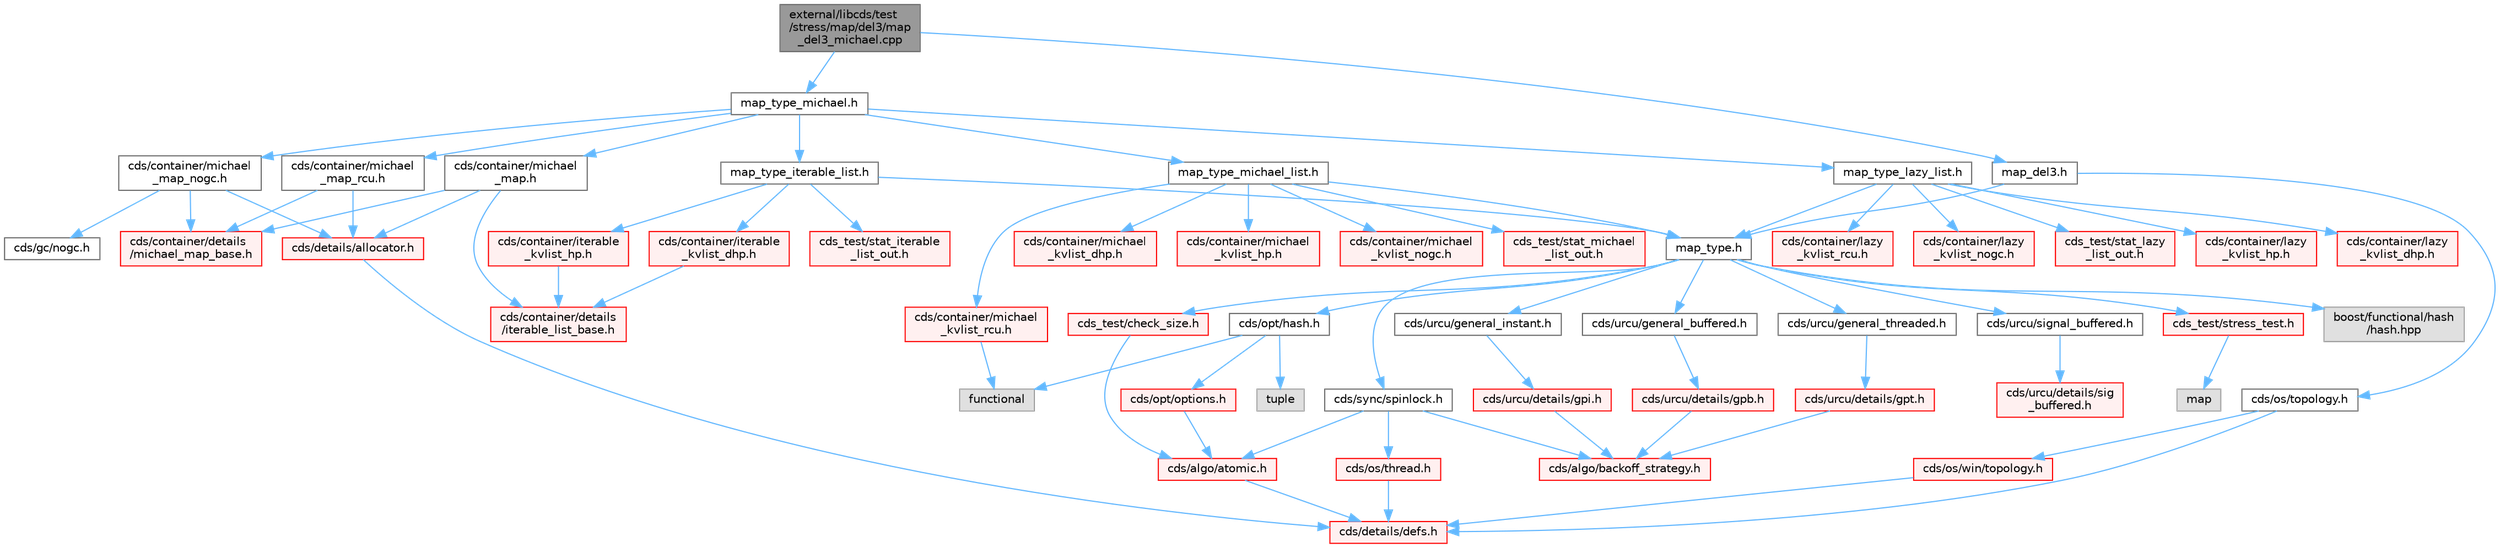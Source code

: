 digraph "external/libcds/test/stress/map/del3/map_del3_michael.cpp"
{
 // LATEX_PDF_SIZE
  bgcolor="transparent";
  edge [fontname=Helvetica,fontsize=10,labelfontname=Helvetica,labelfontsize=10];
  node [fontname=Helvetica,fontsize=10,shape=box,height=0.2,width=0.4];
  Node1 [id="Node000001",label="external/libcds/test\l/stress/map/del3/map\l_del3_michael.cpp",height=0.2,width=0.4,color="gray40", fillcolor="grey60", style="filled", fontcolor="black",tooltip=" "];
  Node1 -> Node2 [id="edge1_Node000001_Node000002",color="steelblue1",style="solid",tooltip=" "];
  Node2 [id="Node000002",label="map_del3.h",height=0.2,width=0.4,color="grey40", fillcolor="white", style="filled",URL="$map__del3_8h.html",tooltip=" "];
  Node2 -> Node3 [id="edge2_Node000002_Node000003",color="steelblue1",style="solid",tooltip=" "];
  Node3 [id="Node000003",label="map_type.h",height=0.2,width=0.4,color="grey40", fillcolor="white", style="filled",URL="$map__type_8h.html",tooltip=" "];
  Node3 -> Node4 [id="edge3_Node000003_Node000004",color="steelblue1",style="solid",tooltip=" "];
  Node4 [id="Node000004",label="cds/urcu/general_instant.h",height=0.2,width=0.4,color="grey40", fillcolor="white", style="filled",URL="$general__instant_8h.html",tooltip=" "];
  Node4 -> Node5 [id="edge4_Node000004_Node000005",color="steelblue1",style="solid",tooltip=" "];
  Node5 [id="Node000005",label="cds/urcu/details/gpi.h",height=0.2,width=0.4,color="red", fillcolor="#FFF0F0", style="filled",URL="$gpi_8h.html",tooltip=" "];
  Node5 -> Node55 [id="edge5_Node000005_Node000055",color="steelblue1",style="solid",tooltip=" "];
  Node55 [id="Node000055",label="cds/algo/backoff_strategy.h",height=0.2,width=0.4,color="red", fillcolor="#FFF0F0", style="filled",URL="$backoff__strategy_8h.html",tooltip=" "];
  Node3 -> Node59 [id="edge6_Node000003_Node000059",color="steelblue1",style="solid",tooltip=" "];
  Node59 [id="Node000059",label="cds/urcu/general_buffered.h",height=0.2,width=0.4,color="grey40", fillcolor="white", style="filled",URL="$general__buffered_8h.html",tooltip=" "];
  Node59 -> Node60 [id="edge7_Node000059_Node000060",color="steelblue1",style="solid",tooltip=" "];
  Node60 [id="Node000060",label="cds/urcu/details/gpb.h",height=0.2,width=0.4,color="red", fillcolor="#FFF0F0", style="filled",URL="$gpb_8h.html",tooltip=" "];
  Node60 -> Node55 [id="edge8_Node000060_Node000055",color="steelblue1",style="solid",tooltip=" "];
  Node3 -> Node73 [id="edge9_Node000003_Node000073",color="steelblue1",style="solid",tooltip=" "];
  Node73 [id="Node000073",label="cds/urcu/general_threaded.h",height=0.2,width=0.4,color="grey40", fillcolor="white", style="filled",URL="$general__threaded_8h.html",tooltip=" "];
  Node73 -> Node74 [id="edge10_Node000073_Node000074",color="steelblue1",style="solid",tooltip=" "];
  Node74 [id="Node000074",label="cds/urcu/details/gpt.h",height=0.2,width=0.4,color="red", fillcolor="#FFF0F0", style="filled",URL="$gpt_8h.html",tooltip=" "];
  Node74 -> Node55 [id="edge11_Node000074_Node000055",color="steelblue1",style="solid",tooltip=" "];
  Node3 -> Node77 [id="edge12_Node000003_Node000077",color="steelblue1",style="solid",tooltip=" "];
  Node77 [id="Node000077",label="cds/urcu/signal_buffered.h",height=0.2,width=0.4,color="grey40", fillcolor="white", style="filled",URL="$signal__buffered_8h.html",tooltip=" "];
  Node77 -> Node78 [id="edge13_Node000077_Node000078",color="steelblue1",style="solid",tooltip=" "];
  Node78 [id="Node000078",label="cds/urcu/details/sig\l_buffered.h",height=0.2,width=0.4,color="red", fillcolor="#FFF0F0", style="filled",URL="$sig__buffered_8h.html",tooltip=" "];
  Node3 -> Node80 [id="edge14_Node000003_Node000080",color="steelblue1",style="solid",tooltip=" "];
  Node80 [id="Node000080",label="cds/sync/spinlock.h",height=0.2,width=0.4,color="grey40", fillcolor="white", style="filled",URL="$sync_2spinlock_8h.html",tooltip=" "];
  Node80 -> Node10 [id="edge15_Node000080_Node000010",color="steelblue1",style="solid",tooltip=" "];
  Node10 [id="Node000010",label="cds/algo/atomic.h",height=0.2,width=0.4,color="red", fillcolor="#FFF0F0", style="filled",URL="$external_2libcds_2cds_2algo_2atomic_8h.html",tooltip=" "];
  Node10 -> Node11 [id="edge16_Node000010_Node000011",color="steelblue1",style="solid",tooltip=" "];
  Node11 [id="Node000011",label="cds/details/defs.h",height=0.2,width=0.4,color="red", fillcolor="#FFF0F0", style="filled",URL="$details_2defs_8h.html",tooltip=" "];
  Node80 -> Node44 [id="edge17_Node000080_Node000044",color="steelblue1",style="solid",tooltip=" "];
  Node44 [id="Node000044",label="cds/os/thread.h",height=0.2,width=0.4,color="red", fillcolor="#FFF0F0", style="filled",URL="$cds_2os_2thread_8h.html",tooltip=" "];
  Node44 -> Node11 [id="edge18_Node000044_Node000011",color="steelblue1",style="solid",tooltip=" "];
  Node80 -> Node55 [id="edge19_Node000080_Node000055",color="steelblue1",style="solid",tooltip=" "];
  Node3 -> Node81 [id="edge20_Node000003_Node000081",color="steelblue1",style="solid",tooltip=" "];
  Node81 [id="Node000081",label="cds/opt/hash.h",height=0.2,width=0.4,color="grey40", fillcolor="white", style="filled",URL="$external_2libcds_2cds_2opt_2hash_8h.html",tooltip=" "];
  Node81 -> Node82 [id="edge21_Node000081_Node000082",color="steelblue1",style="solid",tooltip=" "];
  Node82 [id="Node000082",label="tuple",height=0.2,width=0.4,color="grey60", fillcolor="#E0E0E0", style="filled",tooltip=" "];
  Node81 -> Node83 [id="edge22_Node000081_Node000083",color="steelblue1",style="solid",tooltip=" "];
  Node83 [id="Node000083",label="functional",height=0.2,width=0.4,color="grey60", fillcolor="#E0E0E0", style="filled",tooltip=" "];
  Node81 -> Node67 [id="edge23_Node000081_Node000067",color="steelblue1",style="solid",tooltip=" "];
  Node67 [id="Node000067",label="cds/opt/options.h",height=0.2,width=0.4,color="red", fillcolor="#FFF0F0", style="filled",URL="$opt_2options_8h.html",tooltip=" "];
  Node67 -> Node10 [id="edge24_Node000067_Node000010",color="steelblue1",style="solid",tooltip=" "];
  Node3 -> Node84 [id="edge25_Node000003_Node000084",color="steelblue1",style="solid",tooltip=" "];
  Node84 [id="Node000084",label="boost/functional/hash\l/hash.hpp",height=0.2,width=0.4,color="grey60", fillcolor="#E0E0E0", style="filled",tooltip=" "];
  Node3 -> Node85 [id="edge26_Node000003_Node000085",color="steelblue1",style="solid",tooltip=" "];
  Node85 [id="Node000085",label="cds_test/stress_test.h",height=0.2,width=0.4,color="red", fillcolor="#FFF0F0", style="filled",URL="$stress__test_8h.html",tooltip=" "];
  Node85 -> Node86 [id="edge27_Node000085_Node000086",color="steelblue1",style="solid",tooltip=" "];
  Node86 [id="Node000086",label="map",height=0.2,width=0.4,color="grey60", fillcolor="#E0E0E0", style="filled",tooltip=" "];
  Node3 -> Node96 [id="edge28_Node000003_Node000096",color="steelblue1",style="solid",tooltip=" "];
  Node96 [id="Node000096",label="cds_test/check_size.h",height=0.2,width=0.4,color="red", fillcolor="#FFF0F0", style="filled",URL="$check__size_8h.html",tooltip=" "];
  Node96 -> Node10 [id="edge29_Node000096_Node000010",color="steelblue1",style="solid",tooltip=" "];
  Node2 -> Node97 [id="edge30_Node000002_Node000097",color="steelblue1",style="solid",tooltip=" "];
  Node97 [id="Node000097",label="cds/os/topology.h",height=0.2,width=0.4,color="grey40", fillcolor="white", style="filled",URL="$topology_8h.html",tooltip=" "];
  Node97 -> Node11 [id="edge31_Node000097_Node000011",color="steelblue1",style="solid",tooltip=" "];
  Node97 -> Node98 [id="edge32_Node000097_Node000098",color="steelblue1",style="solid",tooltip=" "];
  Node98 [id="Node000098",label="cds/os/win/topology.h",height=0.2,width=0.4,color="red", fillcolor="#FFF0F0", style="filled",URL="$win_2topology_8h.html",tooltip=" "];
  Node98 -> Node11 [id="edge33_Node000098_Node000011",color="steelblue1",style="solid",tooltip=" "];
  Node1 -> Node99 [id="edge34_Node000001_Node000099",color="steelblue1",style="solid",tooltip=" "];
  Node99 [id="Node000099",label="map_type_michael.h",height=0.2,width=0.4,color="grey40", fillcolor="white", style="filled",URL="$map__type__michael_8h.html",tooltip=" "];
  Node99 -> Node100 [id="edge35_Node000099_Node000100",color="steelblue1",style="solid",tooltip=" "];
  Node100 [id="Node000100",label="map_type_michael_list.h",height=0.2,width=0.4,color="grey40", fillcolor="white", style="filled",URL="$map__type__michael__list_8h.html",tooltip=" "];
  Node100 -> Node3 [id="edge36_Node000100_Node000003",color="steelblue1",style="solid",tooltip=" "];
  Node100 -> Node101 [id="edge37_Node000100_Node000101",color="steelblue1",style="solid",tooltip=" "];
  Node101 [id="Node000101",label="cds/container/michael\l_kvlist_hp.h",height=0.2,width=0.4,color="red", fillcolor="#FFF0F0", style="filled",URL="$michael__kvlist__hp_8h.html",tooltip=" "];
  Node100 -> Node113 [id="edge38_Node000100_Node000113",color="steelblue1",style="solid",tooltip=" "];
  Node113 [id="Node000113",label="cds/container/michael\l_kvlist_dhp.h",height=0.2,width=0.4,color="red", fillcolor="#FFF0F0", style="filled",URL="$michael__kvlist__dhp_8h.html",tooltip=" "];
  Node100 -> Node118 [id="edge39_Node000100_Node000118",color="steelblue1",style="solid",tooltip=" "];
  Node118 [id="Node000118",label="cds/container/michael\l_kvlist_rcu.h",height=0.2,width=0.4,color="red", fillcolor="#FFF0F0", style="filled",URL="$michael__kvlist__rcu_8h.html",tooltip=" "];
  Node118 -> Node83 [id="edge40_Node000118_Node000083",color="steelblue1",style="solid",tooltip=" "];
  Node100 -> Node124 [id="edge41_Node000100_Node000124",color="steelblue1",style="solid",tooltip=" "];
  Node124 [id="Node000124",label="cds/container/michael\l_kvlist_nogc.h",height=0.2,width=0.4,color="red", fillcolor="#FFF0F0", style="filled",URL="$michael__kvlist__nogc_8h.html",tooltip=" "];
  Node100 -> Node127 [id="edge42_Node000100_Node000127",color="steelblue1",style="solid",tooltip=" "];
  Node127 [id="Node000127",label="cds_test/stat_michael\l_list_out.h",height=0.2,width=0.4,color="red", fillcolor="#FFF0F0", style="filled",URL="$stat__michael__list__out_8h.html",tooltip=" "];
  Node99 -> Node128 [id="edge43_Node000099_Node000128",color="steelblue1",style="solid",tooltip=" "];
  Node128 [id="Node000128",label="map_type_lazy_list.h",height=0.2,width=0.4,color="grey40", fillcolor="white", style="filled",URL="$map__type__lazy__list_8h.html",tooltip=" "];
  Node128 -> Node3 [id="edge44_Node000128_Node000003",color="steelblue1",style="solid",tooltip=" "];
  Node128 -> Node129 [id="edge45_Node000128_Node000129",color="steelblue1",style="solid",tooltip=" "];
  Node129 [id="Node000129",label="cds/container/lazy\l_kvlist_hp.h",height=0.2,width=0.4,color="red", fillcolor="#FFF0F0", style="filled",URL="$lazy__kvlist__hp_8h.html",tooltip=" "];
  Node128 -> Node136 [id="edge46_Node000128_Node000136",color="steelblue1",style="solid",tooltip=" "];
  Node136 [id="Node000136",label="cds/container/lazy\l_kvlist_dhp.h",height=0.2,width=0.4,color="red", fillcolor="#FFF0F0", style="filled",URL="$lazy__kvlist__dhp_8h.html",tooltip=" "];
  Node128 -> Node138 [id="edge47_Node000128_Node000138",color="steelblue1",style="solid",tooltip=" "];
  Node138 [id="Node000138",label="cds/container/lazy\l_kvlist_rcu.h",height=0.2,width=0.4,color="red", fillcolor="#FFF0F0", style="filled",URL="$lazy__kvlist__rcu_8h.html",tooltip=" "];
  Node128 -> Node140 [id="edge48_Node000128_Node000140",color="steelblue1",style="solid",tooltip=" "];
  Node140 [id="Node000140",label="cds/container/lazy\l_kvlist_nogc.h",height=0.2,width=0.4,color="red", fillcolor="#FFF0F0", style="filled",URL="$lazy__kvlist__nogc_8h.html",tooltip=" "];
  Node128 -> Node142 [id="edge49_Node000128_Node000142",color="steelblue1",style="solid",tooltip=" "];
  Node142 [id="Node000142",label="cds_test/stat_lazy\l_list_out.h",height=0.2,width=0.4,color="red", fillcolor="#FFF0F0", style="filled",URL="$stat__lazy__list__out_8h.html",tooltip=" "];
  Node99 -> Node143 [id="edge50_Node000099_Node000143",color="steelblue1",style="solid",tooltip=" "];
  Node143 [id="Node000143",label="map_type_iterable_list.h",height=0.2,width=0.4,color="grey40", fillcolor="white", style="filled",URL="$map__type__iterable__list_8h.html",tooltip=" "];
  Node143 -> Node3 [id="edge51_Node000143_Node000003",color="steelblue1",style="solid",tooltip=" "];
  Node143 -> Node144 [id="edge52_Node000143_Node000144",color="steelblue1",style="solid",tooltip=" "];
  Node144 [id="Node000144",label="cds/container/iterable\l_kvlist_hp.h",height=0.2,width=0.4,color="red", fillcolor="#FFF0F0", style="filled",URL="$iterable__kvlist__hp_8h.html",tooltip=" "];
  Node144 -> Node145 [id="edge53_Node000144_Node000145",color="steelblue1",style="solid",tooltip=" "];
  Node145 [id="Node000145",label="cds/container/details\l/iterable_list_base.h",height=0.2,width=0.4,color="red", fillcolor="#FFF0F0", style="filled",URL="$container_2details_2iterable__list__base_8h.html",tooltip=" "];
  Node143 -> Node154 [id="edge54_Node000143_Node000154",color="steelblue1",style="solid",tooltip=" "];
  Node154 [id="Node000154",label="cds/container/iterable\l_kvlist_dhp.h",height=0.2,width=0.4,color="red", fillcolor="#FFF0F0", style="filled",URL="$iterable__kvlist__dhp_8h.html",tooltip=" "];
  Node154 -> Node145 [id="edge55_Node000154_Node000145",color="steelblue1",style="solid",tooltip=" "];
  Node143 -> Node157 [id="edge56_Node000143_Node000157",color="steelblue1",style="solid",tooltip=" "];
  Node157 [id="Node000157",label="cds_test/stat_iterable\l_list_out.h",height=0.2,width=0.4,color="red", fillcolor="#FFF0F0", style="filled",URL="$stat__iterable__list__out_8h.html",tooltip=" "];
  Node99 -> Node158 [id="edge57_Node000099_Node000158",color="steelblue1",style="solid",tooltip=" "];
  Node158 [id="Node000158",label="cds/container/michael\l_map.h",height=0.2,width=0.4,color="grey40", fillcolor="white", style="filled",URL="$michael__map_8h.html",tooltip=" "];
  Node158 -> Node159 [id="edge58_Node000158_Node000159",color="steelblue1",style="solid",tooltip=" "];
  Node159 [id="Node000159",label="cds/container/details\l/michael_map_base.h",height=0.2,width=0.4,color="red", fillcolor="#FFF0F0", style="filled",URL="$michael__map__base_8h.html",tooltip=" "];
  Node158 -> Node145 [id="edge59_Node000158_Node000145",color="steelblue1",style="solid",tooltip=" "];
  Node158 -> Node26 [id="edge60_Node000158_Node000026",color="steelblue1",style="solid",tooltip=" "];
  Node26 [id="Node000026",label="cds/details/allocator.h",height=0.2,width=0.4,color="red", fillcolor="#FFF0F0", style="filled",URL="$external_2libcds_2cds_2details_2allocator_8h.html",tooltip=" "];
  Node26 -> Node11 [id="edge61_Node000026_Node000011",color="steelblue1",style="solid",tooltip=" "];
  Node99 -> Node162 [id="edge62_Node000099_Node000162",color="steelblue1",style="solid",tooltip=" "];
  Node162 [id="Node000162",label="cds/container/michael\l_map_rcu.h",height=0.2,width=0.4,color="grey40", fillcolor="white", style="filled",URL="$michael__map__rcu_8h.html",tooltip=" "];
  Node162 -> Node159 [id="edge63_Node000162_Node000159",color="steelblue1",style="solid",tooltip=" "];
  Node162 -> Node26 [id="edge64_Node000162_Node000026",color="steelblue1",style="solid",tooltip=" "];
  Node99 -> Node163 [id="edge65_Node000099_Node000163",color="steelblue1",style="solid",tooltip=" "];
  Node163 [id="Node000163",label="cds/container/michael\l_map_nogc.h",height=0.2,width=0.4,color="grey40", fillcolor="white", style="filled",URL="$michael__map__nogc_8h.html",tooltip=" "];
  Node163 -> Node159 [id="edge66_Node000163_Node000159",color="steelblue1",style="solid",tooltip=" "];
  Node163 -> Node126 [id="edge67_Node000163_Node000126",color="steelblue1",style="solid",tooltip=" "];
  Node126 [id="Node000126",label="cds/gc/nogc.h",height=0.2,width=0.4,color="grey40", fillcolor="white", style="filled",URL="$nogc_8h.html",tooltip=" "];
  Node163 -> Node26 [id="edge68_Node000163_Node000026",color="steelblue1",style="solid",tooltip=" "];
}

